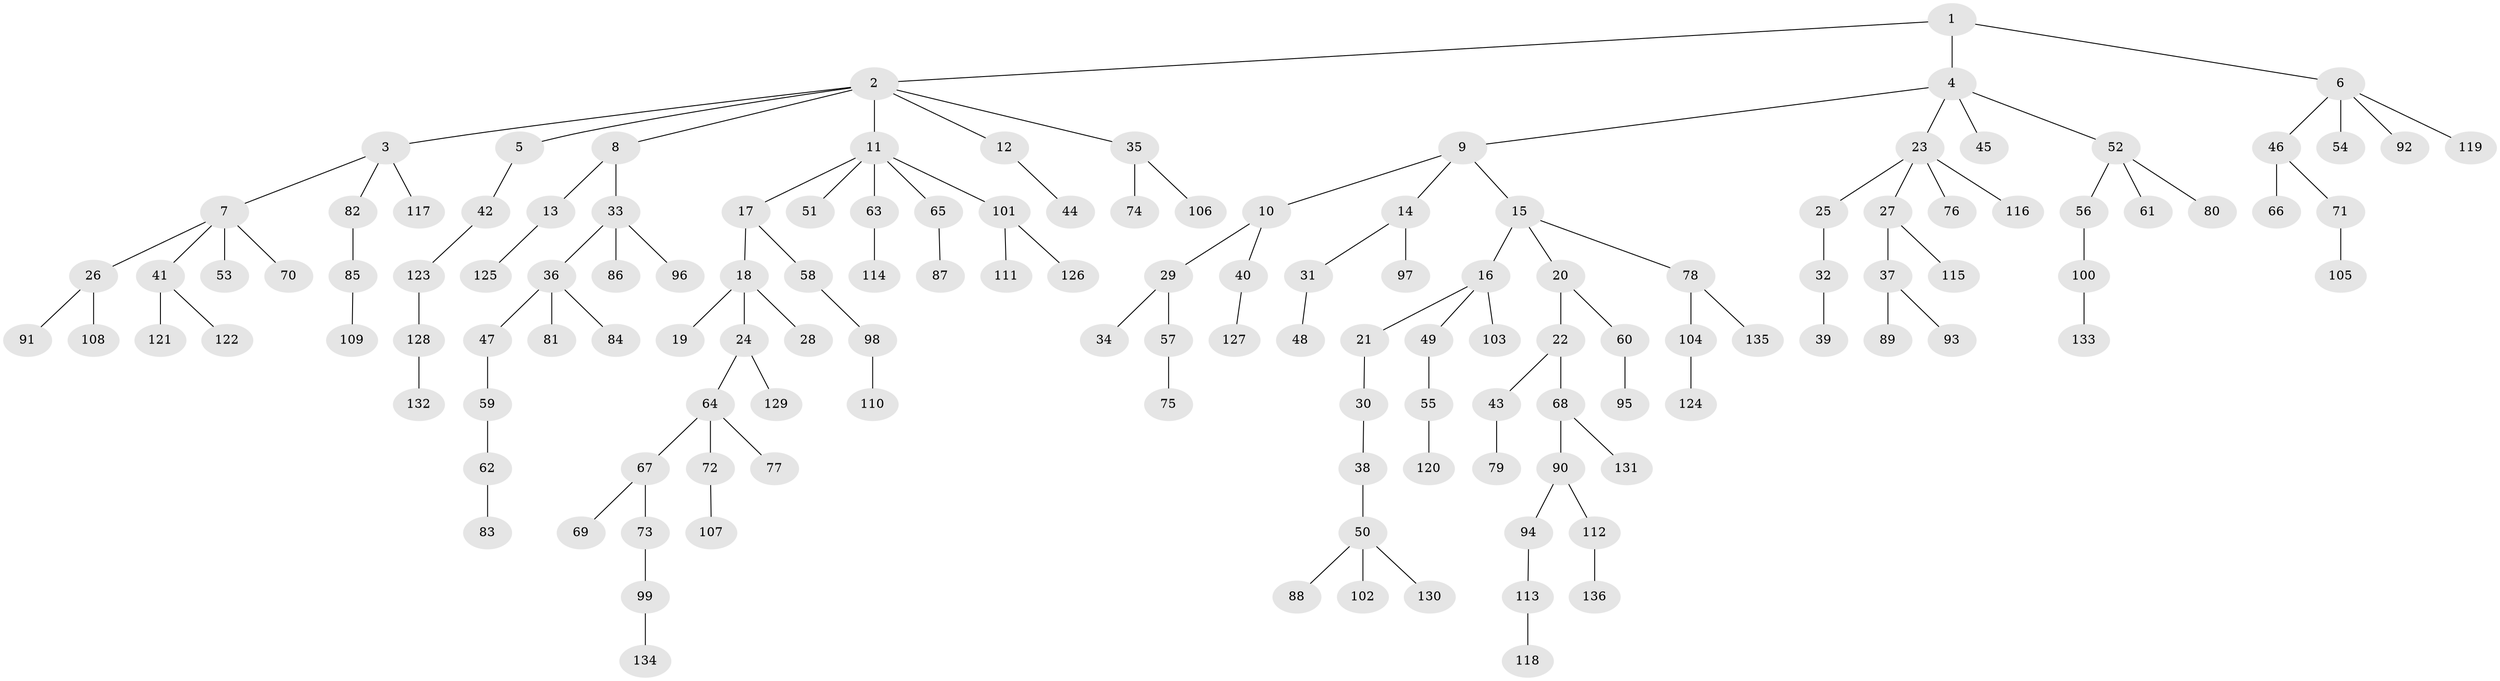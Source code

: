 // coarse degree distribution, {5: 0.029411764705882353, 4: 0.07352941176470588, 1: 0.47058823529411764, 3: 0.1323529411764706, 2: 0.27941176470588236, 7: 0.014705882352941176}
// Generated by graph-tools (version 1.1) at 2025/37/03/04/25 23:37:19]
// undirected, 136 vertices, 135 edges
graph export_dot {
  node [color=gray90,style=filled];
  1;
  2;
  3;
  4;
  5;
  6;
  7;
  8;
  9;
  10;
  11;
  12;
  13;
  14;
  15;
  16;
  17;
  18;
  19;
  20;
  21;
  22;
  23;
  24;
  25;
  26;
  27;
  28;
  29;
  30;
  31;
  32;
  33;
  34;
  35;
  36;
  37;
  38;
  39;
  40;
  41;
  42;
  43;
  44;
  45;
  46;
  47;
  48;
  49;
  50;
  51;
  52;
  53;
  54;
  55;
  56;
  57;
  58;
  59;
  60;
  61;
  62;
  63;
  64;
  65;
  66;
  67;
  68;
  69;
  70;
  71;
  72;
  73;
  74;
  75;
  76;
  77;
  78;
  79;
  80;
  81;
  82;
  83;
  84;
  85;
  86;
  87;
  88;
  89;
  90;
  91;
  92;
  93;
  94;
  95;
  96;
  97;
  98;
  99;
  100;
  101;
  102;
  103;
  104;
  105;
  106;
  107;
  108;
  109;
  110;
  111;
  112;
  113;
  114;
  115;
  116;
  117;
  118;
  119;
  120;
  121;
  122;
  123;
  124;
  125;
  126;
  127;
  128;
  129;
  130;
  131;
  132;
  133;
  134;
  135;
  136;
  1 -- 2;
  1 -- 4;
  1 -- 6;
  2 -- 3;
  2 -- 5;
  2 -- 8;
  2 -- 11;
  2 -- 12;
  2 -- 35;
  3 -- 7;
  3 -- 82;
  3 -- 117;
  4 -- 9;
  4 -- 23;
  4 -- 45;
  4 -- 52;
  5 -- 42;
  6 -- 46;
  6 -- 54;
  6 -- 92;
  6 -- 119;
  7 -- 26;
  7 -- 41;
  7 -- 53;
  7 -- 70;
  8 -- 13;
  8 -- 33;
  9 -- 10;
  9 -- 14;
  9 -- 15;
  10 -- 29;
  10 -- 40;
  11 -- 17;
  11 -- 51;
  11 -- 63;
  11 -- 65;
  11 -- 101;
  12 -- 44;
  13 -- 125;
  14 -- 31;
  14 -- 97;
  15 -- 16;
  15 -- 20;
  15 -- 78;
  16 -- 21;
  16 -- 49;
  16 -- 103;
  17 -- 18;
  17 -- 58;
  18 -- 19;
  18 -- 24;
  18 -- 28;
  20 -- 22;
  20 -- 60;
  21 -- 30;
  22 -- 43;
  22 -- 68;
  23 -- 25;
  23 -- 27;
  23 -- 76;
  23 -- 116;
  24 -- 64;
  24 -- 129;
  25 -- 32;
  26 -- 91;
  26 -- 108;
  27 -- 37;
  27 -- 115;
  29 -- 34;
  29 -- 57;
  30 -- 38;
  31 -- 48;
  32 -- 39;
  33 -- 36;
  33 -- 86;
  33 -- 96;
  35 -- 74;
  35 -- 106;
  36 -- 47;
  36 -- 81;
  36 -- 84;
  37 -- 89;
  37 -- 93;
  38 -- 50;
  40 -- 127;
  41 -- 121;
  41 -- 122;
  42 -- 123;
  43 -- 79;
  46 -- 66;
  46 -- 71;
  47 -- 59;
  49 -- 55;
  50 -- 88;
  50 -- 102;
  50 -- 130;
  52 -- 56;
  52 -- 61;
  52 -- 80;
  55 -- 120;
  56 -- 100;
  57 -- 75;
  58 -- 98;
  59 -- 62;
  60 -- 95;
  62 -- 83;
  63 -- 114;
  64 -- 67;
  64 -- 72;
  64 -- 77;
  65 -- 87;
  67 -- 69;
  67 -- 73;
  68 -- 90;
  68 -- 131;
  71 -- 105;
  72 -- 107;
  73 -- 99;
  78 -- 104;
  78 -- 135;
  82 -- 85;
  85 -- 109;
  90 -- 94;
  90 -- 112;
  94 -- 113;
  98 -- 110;
  99 -- 134;
  100 -- 133;
  101 -- 111;
  101 -- 126;
  104 -- 124;
  112 -- 136;
  113 -- 118;
  123 -- 128;
  128 -- 132;
}
